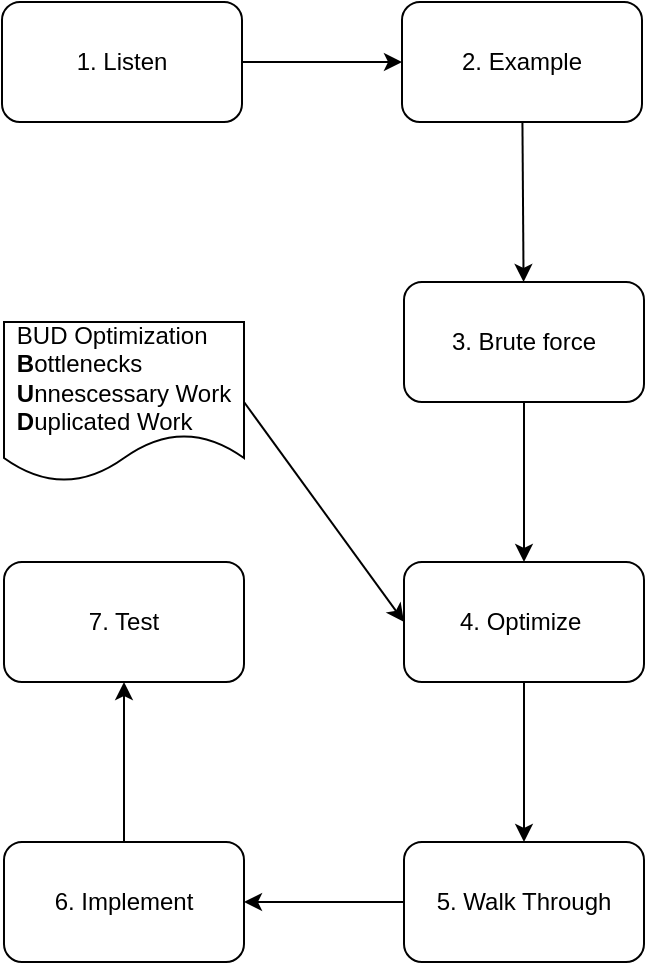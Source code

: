 <mxfile>
    <diagram id="YRaJQf12S8dsOFAf_XD4" name="Page-1">
        <mxGraphModel dx="573" dy="439" grid="1" gridSize="10" guides="1" tooltips="1" connect="1" arrows="1" fold="1" page="1" pageScale="1" pageWidth="1100" pageHeight="850" math="0" shadow="0">
            <root>
                <mxCell id="0"/>
                <mxCell id="1" parent="0"/>
                <mxCell id="15" value="" style="edgeStyle=none;html=1;" edge="1" parent="1" source="13" target="14">
                    <mxGeometry relative="1" as="geometry"/>
                </mxCell>
                <mxCell id="13" value="1. Listen" style="rounded=1;whiteSpace=wrap;html=1;" vertex="1" parent="1">
                    <mxGeometry x="330" y="50" width="120" height="60" as="geometry"/>
                </mxCell>
                <mxCell id="17" value="" style="edgeStyle=none;html=1;" edge="1" parent="1" source="14" target="16">
                    <mxGeometry relative="1" as="geometry"/>
                </mxCell>
                <mxCell id="14" value="2. Example" style="rounded=1;whiteSpace=wrap;html=1;" vertex="1" parent="1">
                    <mxGeometry x="530" y="50" width="120" height="60" as="geometry"/>
                </mxCell>
                <mxCell id="19" value="" style="edgeStyle=none;html=1;" edge="1" parent="1" source="16" target="18">
                    <mxGeometry relative="1" as="geometry"/>
                </mxCell>
                <mxCell id="16" value="3. Brute force" style="rounded=1;whiteSpace=wrap;html=1;" vertex="1" parent="1">
                    <mxGeometry x="531" y="190" width="120" height="60" as="geometry"/>
                </mxCell>
                <mxCell id="21" value="" style="edgeStyle=none;html=1;" edge="1" parent="1" source="18" target="20">
                    <mxGeometry relative="1" as="geometry"/>
                </mxCell>
                <mxCell id="18" value="4. Optimize&amp;nbsp;" style="rounded=1;whiteSpace=wrap;html=1;" vertex="1" parent="1">
                    <mxGeometry x="531" y="330" width="120" height="60" as="geometry"/>
                </mxCell>
                <mxCell id="23" value="" style="edgeStyle=none;html=1;" edge="1" parent="1" source="20" target="22">
                    <mxGeometry relative="1" as="geometry"/>
                </mxCell>
                <mxCell id="20" value="5. Walk Through" style="rounded=1;whiteSpace=wrap;html=1;" vertex="1" parent="1">
                    <mxGeometry x="531" y="470" width="120" height="60" as="geometry"/>
                </mxCell>
                <mxCell id="25" value="" style="edgeStyle=none;html=1;" edge="1" parent="1" source="22" target="24">
                    <mxGeometry relative="1" as="geometry"/>
                </mxCell>
                <mxCell id="22" value="6. Implement" style="rounded=1;whiteSpace=wrap;html=1;" vertex="1" parent="1">
                    <mxGeometry x="331" y="470" width="120" height="60" as="geometry"/>
                </mxCell>
                <mxCell id="24" value="7. Test" style="rounded=1;whiteSpace=wrap;html=1;" vertex="1" parent="1">
                    <mxGeometry x="331" y="330" width="120" height="60" as="geometry"/>
                </mxCell>
                <mxCell id="28" style="edgeStyle=none;html=1;entryX=0;entryY=0.5;entryDx=0;entryDy=0;exitX=1;exitY=0.5;exitDx=0;exitDy=0;" edge="1" parent="1" source="26" target="18">
                    <mxGeometry relative="1" as="geometry">
                        <mxPoint x="442" y="290" as="sourcePoint"/>
                    </mxGeometry>
                </mxCell>
                <mxCell id="26" value="&lt;div style=&quot;text-align: justify;&quot;&gt;&lt;span style=&quot;background-color: initial;&quot;&gt;BUD Optimization&lt;/span&gt;&lt;/div&gt;&lt;div style=&quot;text-align: justify;&quot;&gt;&lt;span style=&quot;background-color: initial;&quot;&gt;&lt;b&gt;B&lt;/b&gt;ottlenecks&lt;/span&gt;&lt;/div&gt;&lt;div style=&quot;text-align: justify;&quot;&gt;&lt;span style=&quot;background-color: initial;&quot;&gt;&lt;b&gt;U&lt;/b&gt;nnescessary Work&lt;/span&gt;&lt;/div&gt;&lt;div style=&quot;text-align: justify;&quot;&gt;&lt;span style=&quot;background-color: initial;&quot;&gt;&lt;b&gt;D&lt;/b&gt;uplicated Work&lt;/span&gt;&lt;/div&gt;" style="shape=document;whiteSpace=wrap;html=1;boundedLbl=1;" vertex="1" parent="1">
                    <mxGeometry x="331" y="210" width="120" height="80" as="geometry"/>
                </mxCell>
            </root>
        </mxGraphModel>
    </diagram>
</mxfile>